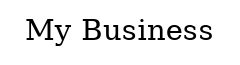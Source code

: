 strict digraph "nifi flow" {
	graph [compound=true,
		label="My Business",
		outputorder=edgesfirst,
		rankdir=LR,
		ratio=1.0
	];
	node [fixedsize=false,
		fontsize=8,
		label="\N",
		shape=circle,
		style=filled
	];
	edge [color=green,
		style=dashed
	];
}
